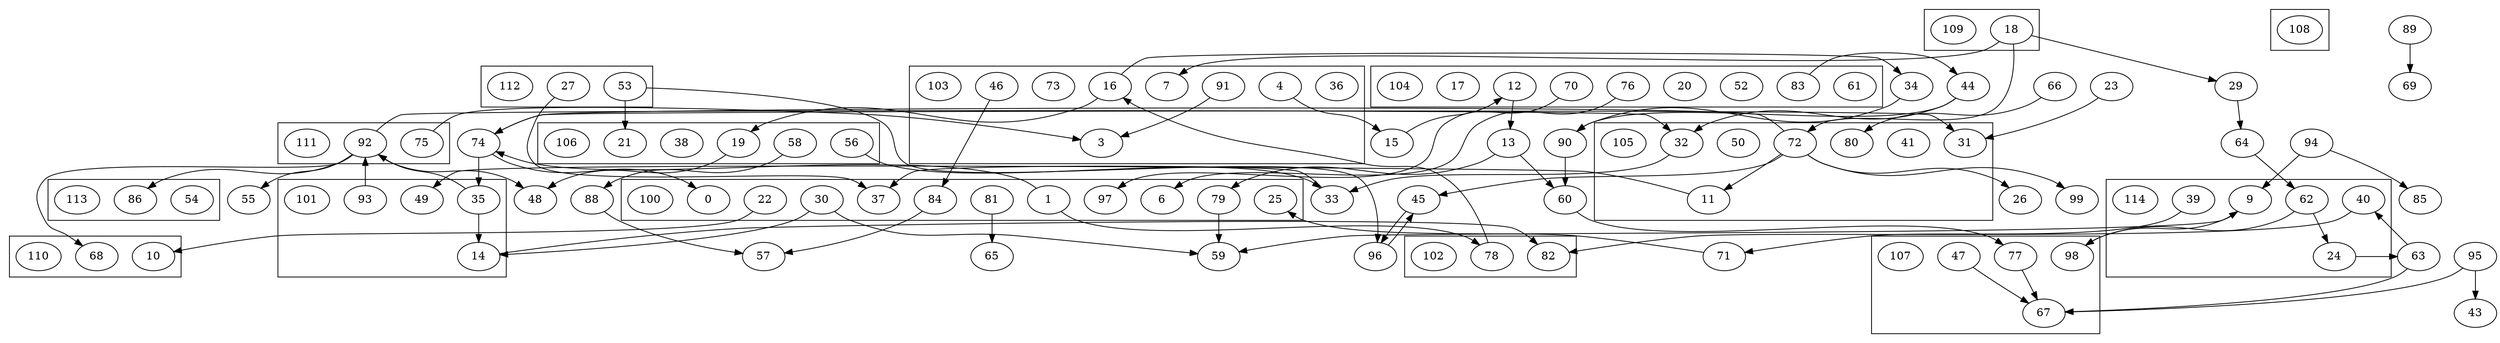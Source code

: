 digraph G {
subgraph cluster_0 {
37
81
22
84
0
97
79
25
30
6
1
100
}
subgraph cluster_1 {
22
49
93
35
14
101
}
subgraph cluster_2 {
82
30
78
97
102
}
subgraph cluster_3 {
36
91
46
30
7
16
73
49
3
4
103
}
subgraph cluster_4 {
91
61
76
52
20
70
12
83
82
17
104
}
subgraph cluster_5 {
72
41
31
32
31
11
50
80
79
3
17
105
}
subgraph cluster_6 {
81
17
19
56
58
36
82
37
38
21
106
}
subgraph cluster_7 {
4
50
67
98
36
47
77
30
16
37
107
}
subgraph cluster_8 {
30
108
}
subgraph cluster_9 {
18
38
109
}
subgraph cluster_10 {
12
17
68
10
110
}
subgraph cluster_11 {
75
7
50
92
17
111
}
subgraph cluster_12 {
3
27
4
93
0
93
81
53
1
112
}
subgraph cluster_13 {
41
67
31
54
77
22
54
25
4
86
80
73
113
}
subgraph cluster_14 {
70
76
40
62
24
70
78
68
9
39
10
114
}
76->6
32->33
78->16
19->48
74->35
71->25
92->55
94->85
46->84
70->97
88->57
95->67
77->67
95->43
92->32
4->15
72->26
60->77
40->82
44->32
72->11
27->37
66->80
13->60
91->3
24->63
9->59
39->71
96->45
30->59
72->99
35->14
62->98
94->9
1->74
81->65
93->92
18->7
79->59
13->79
83->44
22->10
53->21
29->64
16->34
14->82
90->60
92->86
18->29
98->9
63->40
72->74
89->69
84->57
34->90
33->37
75->3
74->31
62->24
11->49
12->13
92->48
44->90
63->67
58->88
45->96
15->12
18->72
74->0
47->67
92->68
64->62
53->96
1->78
23->31
30->14
16->19
72->45
35->92
56->33
}
